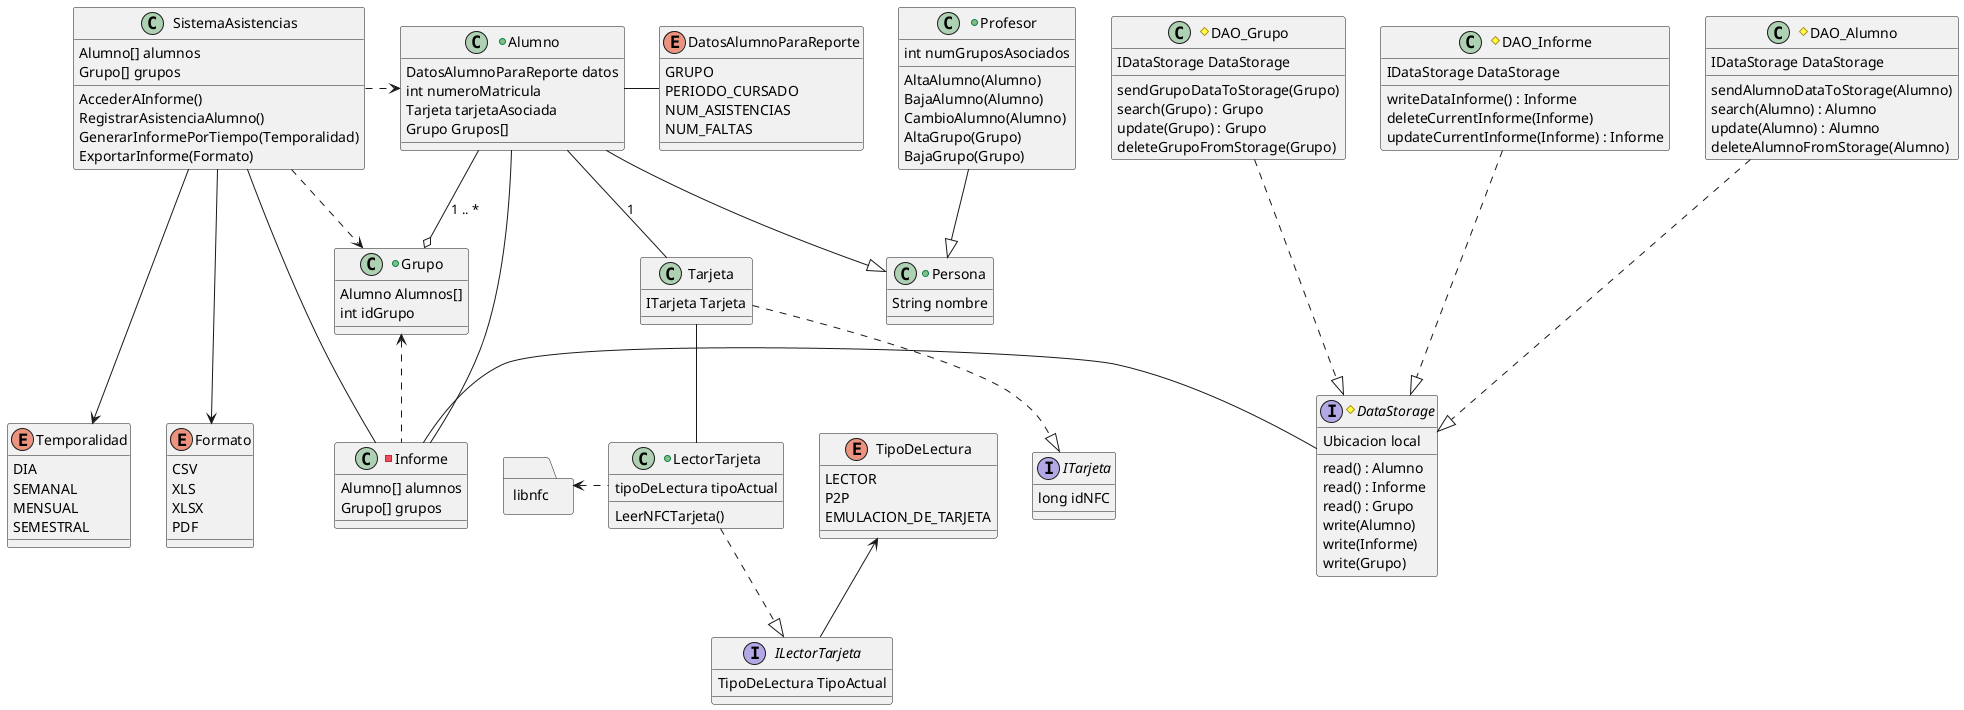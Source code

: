 @startuml
'Este archivo contiene el código necesario para generar el diagrama de clases del sistema.

'Un módulo para raspberry pi tiene estos tres modos. Los tomaremos como referencia.
enum TipoDeLectura{

LECTOR
P2P
EMULACION_DE_TARJETA

}

enum Temporalidad{
DIA
SEMANAL
MENSUAL
SEMESTRAL
}

enum Formato{
CSV
XLS
XLSX
PDF

}

enum DatosAlumnoParaReporte{

GRUPO
PERIODO_CURSADO
NUM_ASISTENCIAS
NUM_FALTAS

}

interface ILectorTarjeta{

TipoDeLectura TipoActual

}

interface ITarjeta{

long idNFC

}


#interface DataStorage{
Ubicacion local

'Toda esta interfaz es únicamente de métodos.
read() : Alumno
read() : Informe
read() : Grupo
write(Alumno)
write(Informe)
write(Grupo)

}

'Dado que libnfc es una biblioteca ya existente, el paquete es el mejor elemento que se le ajusta.
'Para efectos prácticos basta con dejar solo el nombre de la biblioteca.
package libnfc <<folder>>{
}

class Tarjeta{ 

ITarjeta Tarjeta

}

+class LectorTarjeta{

tipoDeLectura tipoActual

'Métodos.
LeerNFCTarjeta()

}

+class Persona{

String nombre

}

+class Alumno{

DatosAlumnoParaReporte datos
int numeroMatricula
Tarjeta tarjetaAsociada
Grupo Grupos[]

} 

+class Profesor{

int numGruposAsociados

'Métodos.
AltaAlumno(Alumno)
BajaAlumno(Alumno)
CambioAlumno(Alumno)
AltaGrupo(Grupo)
BajaGrupo(Grupo)

}

+class Grupo{

Alumno Alumnos[]
int idGrupo

}

class SistemaAsistencias{

Alumno[] alumnos
Grupo[] grupos

'Métodos.
AccederAInforme()
RegistrarAsistenciaAlumno()
GenerarInformePorTiempo(Temporalidad)
ExportarInforme(Formato)

}

#class DAO_Alumno{

IDataStorage DataStorage

sendAlumnoDataToStorage(Alumno)
search(Alumno) : Alumno
update(Alumno) : Alumno
deleteAlumnoFromStorage(Alumno)

}

#class DAO_Grupo{

IDataStorage DataStorage

sendGrupoDataToStorage(Grupo)
search(Grupo) : Grupo
update(Grupo) : Grupo
deleteGrupoFromStorage(Grupo)

}

#class DAO_Informe{

IDataStorage DataStorage

writeDataInforme() : Informe
deleteCurrentInforme(Informe)
updateCurrentInforme(Informe) : Informe

}

'Privado porque solo el profesor interactúa con él.
-class Informe{

Alumno[] alumnos
Grupo[] grupos


}

'Relaciones.
TipoDeLectura <-- ILectorTarjeta

Tarjeta ..|> ITarjeta
LectorTarjeta ..|> ILectorTarjeta


'Para este sistema un alumno solo puede tener una tarjeta a menos que deba hacer el reemplazo.
Alumno -- Tarjeta: 1

Alumno - DatosAlumnoParaReporte

Tarjeta -- LectorTarjeta

Profesor --|> Persona
Alumno --|> Persona

'Un cambio en la clase grupo afecta a la clase reporte, por eso es una dependencia.
Grupo <.. Informe

Alumno --o Grupo: 1 .. *

libnfc <. LectorTarjeta

SistemaAsistencias ---> Temporalidad
SistemaAsistencias ---> Formato

SistemaAsistencias .> Alumno
SistemaAsistencias .> Grupo
SistemaAsistencias -- Informe

'Un cambio en DataStorage cambia el funcionamiento de los DAOs. Además deben implementar a IDataStorage
DAO_Alumno ...|> DataStorage
DAO_Grupo ...|> DataStorage
DAO_Informe ...|> DataStorage

Informe - DataStorage
Informe - Alumno
@enduml
